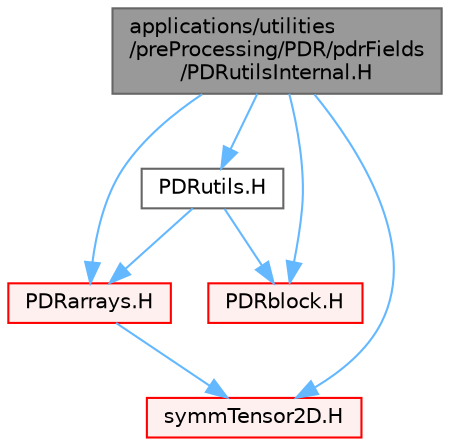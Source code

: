 digraph "applications/utilities/preProcessing/PDR/pdrFields/PDRutilsInternal.H"
{
 // LATEX_PDF_SIZE
  bgcolor="transparent";
  edge [fontname=Helvetica,fontsize=10,labelfontname=Helvetica,labelfontsize=10];
  node [fontname=Helvetica,fontsize=10,shape=box,height=0.2,width=0.4];
  Node1 [id="Node000001",label="applications/utilities\l/preProcessing/PDR/pdrFields\l/PDRutilsInternal.H",height=0.2,width=0.4,color="gray40", fillcolor="grey60", style="filled", fontcolor="black",tooltip=" "];
  Node1 -> Node2 [id="edge1_Node000001_Node000002",color="steelblue1",style="solid",tooltip=" "];
  Node2 [id="Node000002",label="PDRutils.H",height=0.2,width=0.4,color="grey40", fillcolor="white", style="filled",URL="$PDRutils_8H.html",tooltip=" "];
  Node2 -> Node3 [id="edge2_Node000002_Node000003",color="steelblue1",style="solid",tooltip=" "];
  Node3 [id="Node000003",label="PDRarrays.H",height=0.2,width=0.4,color="red", fillcolor="#FFF0F0", style="filled",URL="$PDRarrays_8H.html",tooltip=" "];
  Node3 -> Node96 [id="edge3_Node000003_Node000096",color="steelblue1",style="solid",tooltip=" "];
  Node96 [id="Node000096",label="symmTensor2D.H",height=0.2,width=0.4,color="red", fillcolor="#FFF0F0", style="filled",URL="$symmTensor2D_8H.html",tooltip=" "];
  Node2 -> Node203 [id="edge4_Node000002_Node000203",color="steelblue1",style="solid",tooltip=" "];
  Node203 [id="Node000203",label="PDRblock.H",height=0.2,width=0.4,color="red", fillcolor="#FFF0F0", style="filled",URL="$PDRblock_8H.html",tooltip=" "];
  Node1 -> Node3 [id="edge5_Node000001_Node000003",color="steelblue1",style="solid",tooltip=" "];
  Node1 -> Node203 [id="edge6_Node000001_Node000203",color="steelblue1",style="solid",tooltip=" "];
  Node1 -> Node96 [id="edge7_Node000001_Node000096",color="steelblue1",style="solid",tooltip=" "];
}

